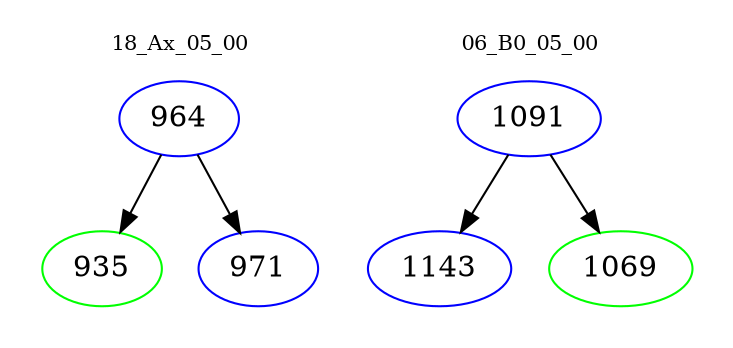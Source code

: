 digraph{
subgraph cluster_0 {
color = white
label = "18_Ax_05_00";
fontsize=10;
T0_964 [label="964", color="blue"]
T0_964 -> T0_935 [color="black"]
T0_935 [label="935", color="green"]
T0_964 -> T0_971 [color="black"]
T0_971 [label="971", color="blue"]
}
subgraph cluster_1 {
color = white
label = "06_B0_05_00";
fontsize=10;
T1_1091 [label="1091", color="blue"]
T1_1091 -> T1_1143 [color="black"]
T1_1143 [label="1143", color="blue"]
T1_1091 -> T1_1069 [color="black"]
T1_1069 [label="1069", color="green"]
}
}
